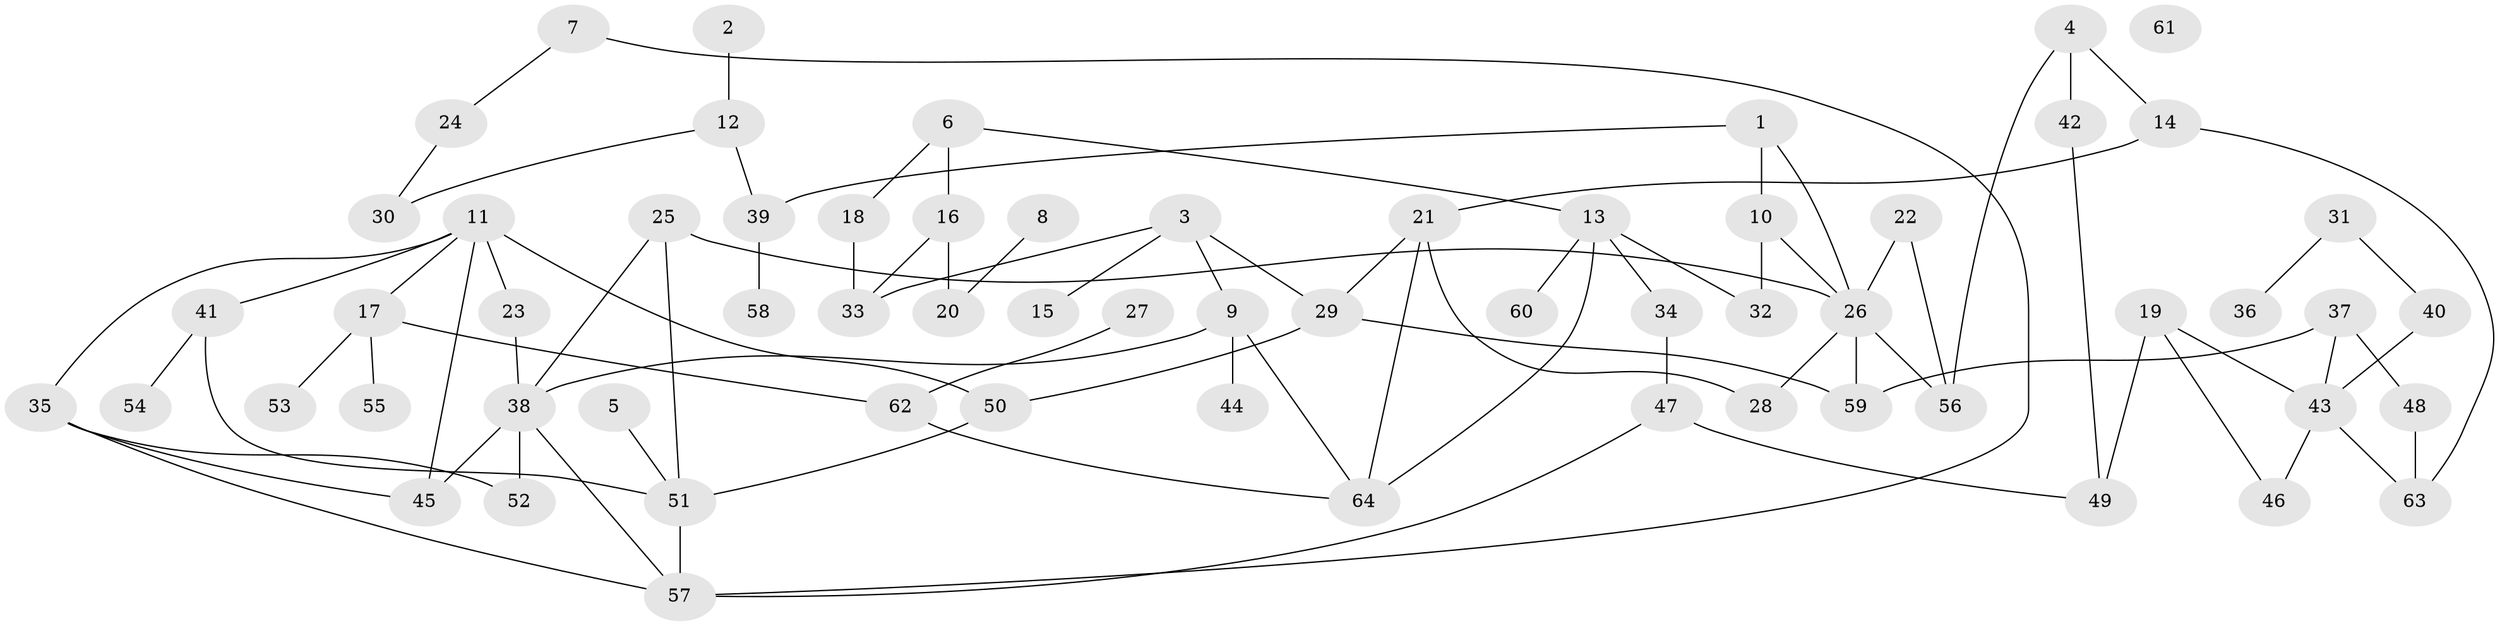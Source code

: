 // Generated by graph-tools (version 1.1) at 2025/00/03/09/25 03:00:51]
// undirected, 64 vertices, 87 edges
graph export_dot {
graph [start="1"]
  node [color=gray90,style=filled];
  1;
  2;
  3;
  4;
  5;
  6;
  7;
  8;
  9;
  10;
  11;
  12;
  13;
  14;
  15;
  16;
  17;
  18;
  19;
  20;
  21;
  22;
  23;
  24;
  25;
  26;
  27;
  28;
  29;
  30;
  31;
  32;
  33;
  34;
  35;
  36;
  37;
  38;
  39;
  40;
  41;
  42;
  43;
  44;
  45;
  46;
  47;
  48;
  49;
  50;
  51;
  52;
  53;
  54;
  55;
  56;
  57;
  58;
  59;
  60;
  61;
  62;
  63;
  64;
  1 -- 10;
  1 -- 26;
  1 -- 39;
  2 -- 12;
  3 -- 9;
  3 -- 15;
  3 -- 29;
  3 -- 33;
  4 -- 14;
  4 -- 42;
  4 -- 56;
  5 -- 51;
  6 -- 13;
  6 -- 16;
  6 -- 18;
  7 -- 24;
  7 -- 57;
  8 -- 20;
  9 -- 38;
  9 -- 44;
  9 -- 64;
  10 -- 26;
  10 -- 32;
  11 -- 17;
  11 -- 23;
  11 -- 35;
  11 -- 41;
  11 -- 45;
  11 -- 50;
  12 -- 30;
  12 -- 39;
  13 -- 32;
  13 -- 34;
  13 -- 60;
  13 -- 64;
  14 -- 21;
  14 -- 63;
  16 -- 20;
  16 -- 33;
  17 -- 53;
  17 -- 55;
  17 -- 62;
  18 -- 33;
  19 -- 43;
  19 -- 46;
  19 -- 49;
  21 -- 28;
  21 -- 29;
  21 -- 64;
  22 -- 26;
  22 -- 56;
  23 -- 38;
  24 -- 30;
  25 -- 26;
  25 -- 38;
  25 -- 51;
  26 -- 28;
  26 -- 56;
  26 -- 59;
  27 -- 62;
  29 -- 50;
  29 -- 59;
  31 -- 36;
  31 -- 40;
  34 -- 47;
  35 -- 45;
  35 -- 52;
  35 -- 57;
  37 -- 43;
  37 -- 48;
  37 -- 59;
  38 -- 45;
  38 -- 52;
  38 -- 57;
  39 -- 58;
  40 -- 43;
  41 -- 51;
  41 -- 54;
  42 -- 49;
  43 -- 46;
  43 -- 63;
  47 -- 49;
  47 -- 57;
  48 -- 63;
  50 -- 51;
  51 -- 57;
  62 -- 64;
}
